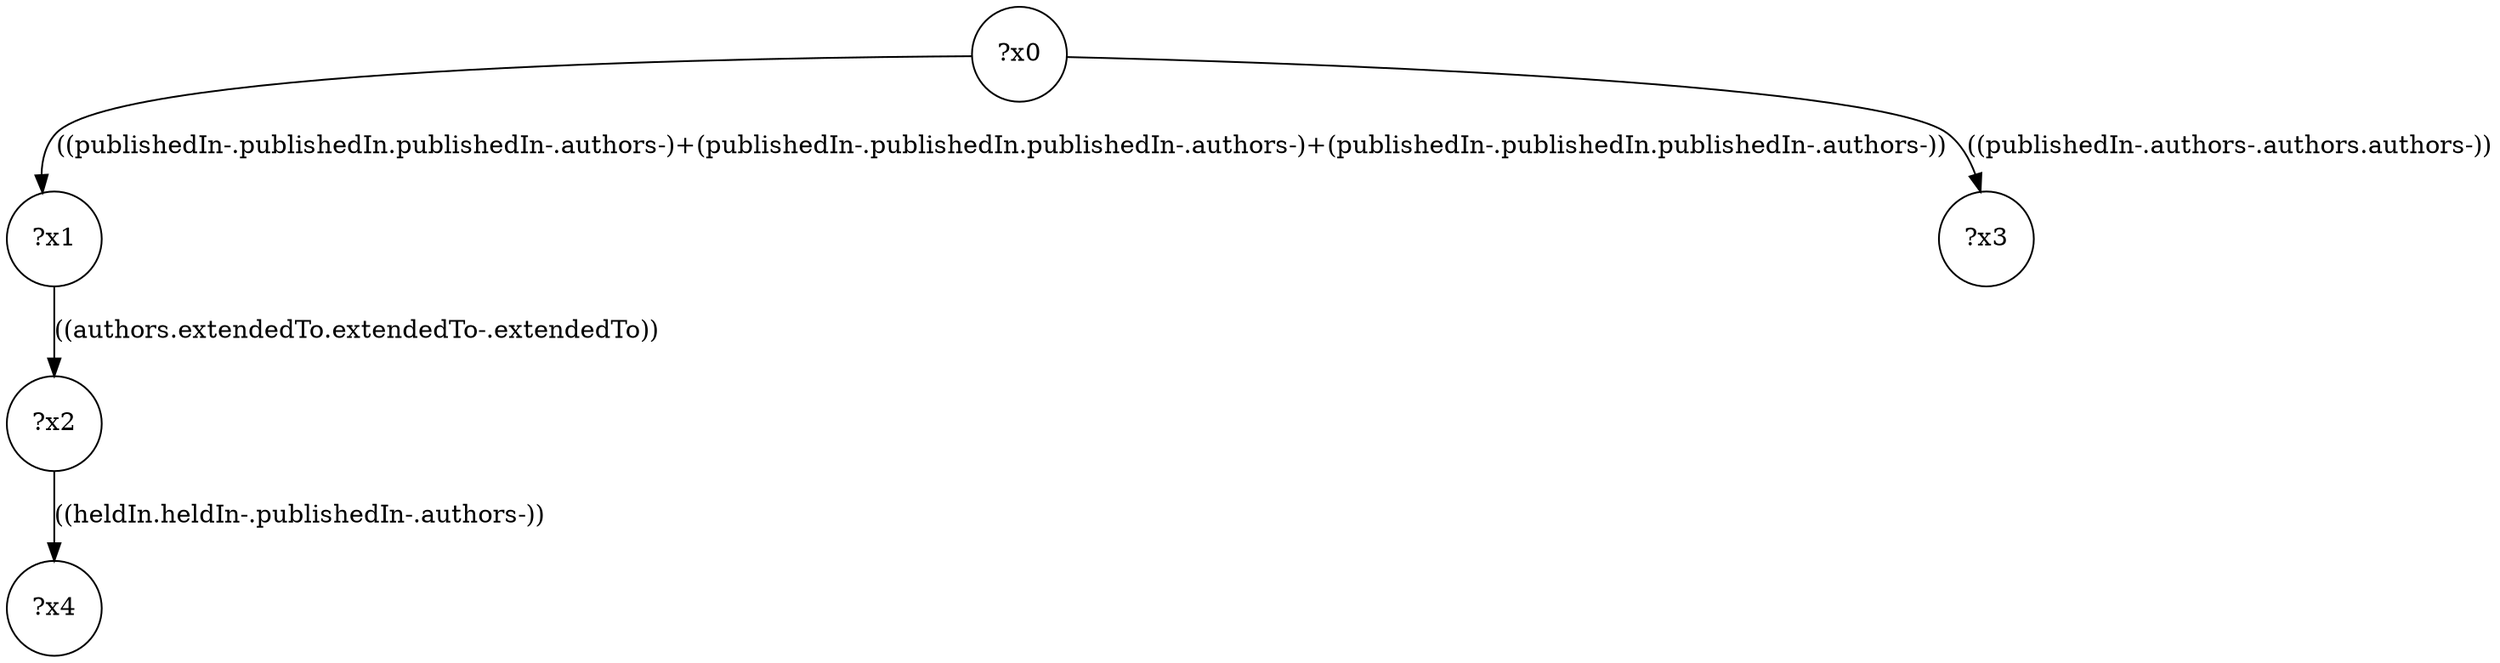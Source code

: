 digraph g {
	x0 [shape=circle, label="?x0"];
	x1 [shape=circle, label="?x1"];
	x0 -> x1 [label="((publishedIn-.publishedIn.publishedIn-.authors-)+(publishedIn-.publishedIn.publishedIn-.authors-)+(publishedIn-.publishedIn.publishedIn-.authors-))"];
	x2 [shape=circle, label="?x2"];
	x1 -> x2 [label="((authors.extendedTo.extendedTo-.extendedTo))"];
	x3 [shape=circle, label="?x3"];
	x0 -> x3 [label="((publishedIn-.authors-.authors.authors-))"];
	x4 [shape=circle, label="?x4"];
	x2 -> x4 [label="((heldIn.heldIn-.publishedIn-.authors-))"];
}
